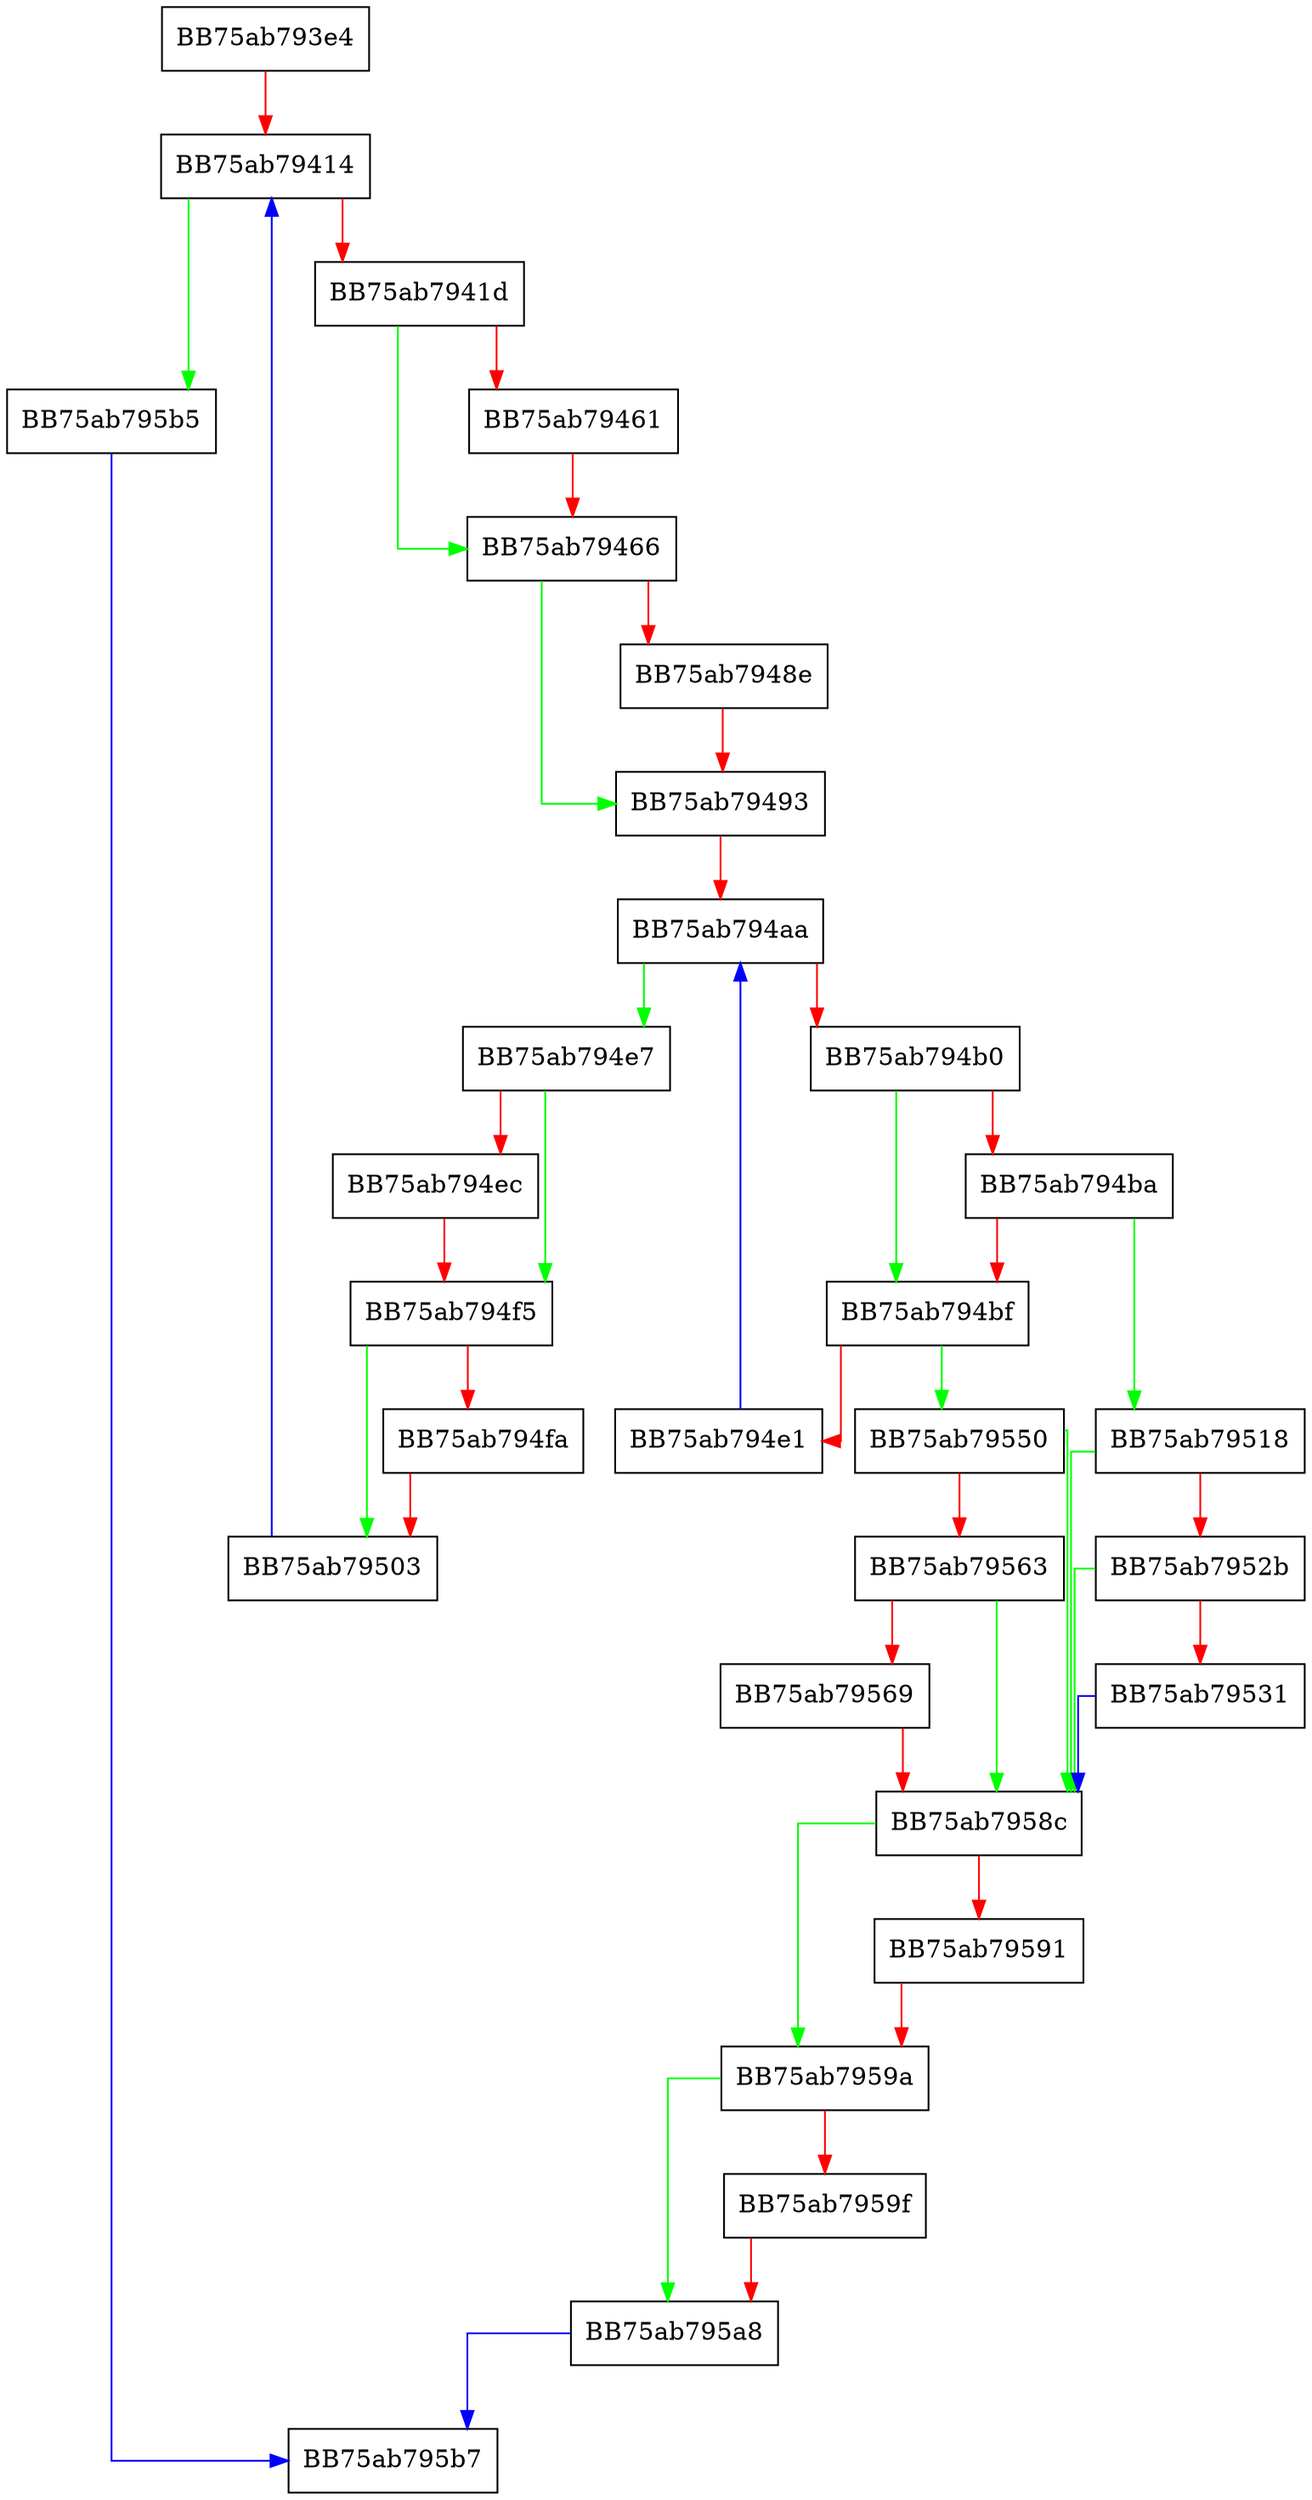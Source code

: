 digraph IsCheckpointMatch {
  node [shape="box"];
  graph [splines=ortho];
  BB75ab793e4 -> BB75ab79414 [color="red"];
  BB75ab79414 -> BB75ab795b5 [color="green"];
  BB75ab79414 -> BB75ab7941d [color="red"];
  BB75ab7941d -> BB75ab79466 [color="green"];
  BB75ab7941d -> BB75ab79461 [color="red"];
  BB75ab79461 -> BB75ab79466 [color="red"];
  BB75ab79466 -> BB75ab79493 [color="green"];
  BB75ab79466 -> BB75ab7948e [color="red"];
  BB75ab7948e -> BB75ab79493 [color="red"];
  BB75ab79493 -> BB75ab794aa [color="red"];
  BB75ab794aa -> BB75ab794e7 [color="green"];
  BB75ab794aa -> BB75ab794b0 [color="red"];
  BB75ab794b0 -> BB75ab794bf [color="green"];
  BB75ab794b0 -> BB75ab794ba [color="red"];
  BB75ab794ba -> BB75ab79518 [color="green"];
  BB75ab794ba -> BB75ab794bf [color="red"];
  BB75ab794bf -> BB75ab79550 [color="green"];
  BB75ab794bf -> BB75ab794e1 [color="red"];
  BB75ab794e1 -> BB75ab794aa [color="blue"];
  BB75ab794e7 -> BB75ab794f5 [color="green"];
  BB75ab794e7 -> BB75ab794ec [color="red"];
  BB75ab794ec -> BB75ab794f5 [color="red"];
  BB75ab794f5 -> BB75ab79503 [color="green"];
  BB75ab794f5 -> BB75ab794fa [color="red"];
  BB75ab794fa -> BB75ab79503 [color="red"];
  BB75ab79503 -> BB75ab79414 [color="blue"];
  BB75ab79518 -> BB75ab7958c [color="green"];
  BB75ab79518 -> BB75ab7952b [color="red"];
  BB75ab7952b -> BB75ab7958c [color="green"];
  BB75ab7952b -> BB75ab79531 [color="red"];
  BB75ab79531 -> BB75ab7958c [color="blue"];
  BB75ab79550 -> BB75ab7958c [color="green"];
  BB75ab79550 -> BB75ab79563 [color="red"];
  BB75ab79563 -> BB75ab7958c [color="green"];
  BB75ab79563 -> BB75ab79569 [color="red"];
  BB75ab79569 -> BB75ab7958c [color="red"];
  BB75ab7958c -> BB75ab7959a [color="green"];
  BB75ab7958c -> BB75ab79591 [color="red"];
  BB75ab79591 -> BB75ab7959a [color="red"];
  BB75ab7959a -> BB75ab795a8 [color="green"];
  BB75ab7959a -> BB75ab7959f [color="red"];
  BB75ab7959f -> BB75ab795a8 [color="red"];
  BB75ab795a8 -> BB75ab795b7 [color="blue"];
  BB75ab795b5 -> BB75ab795b7 [color="blue"];
}
